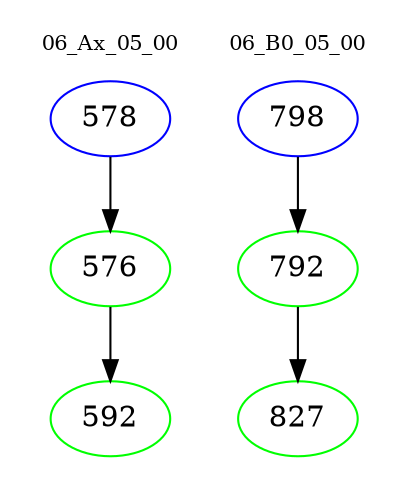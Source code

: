 digraph{
subgraph cluster_0 {
color = white
label = "06_Ax_05_00";
fontsize=10;
T0_578 [label="578", color="blue"]
T0_578 -> T0_576 [color="black"]
T0_576 [label="576", color="green"]
T0_576 -> T0_592 [color="black"]
T0_592 [label="592", color="green"]
}
subgraph cluster_1 {
color = white
label = "06_B0_05_00";
fontsize=10;
T1_798 [label="798", color="blue"]
T1_798 -> T1_792 [color="black"]
T1_792 [label="792", color="green"]
T1_792 -> T1_827 [color="black"]
T1_827 [label="827", color="green"]
}
}
